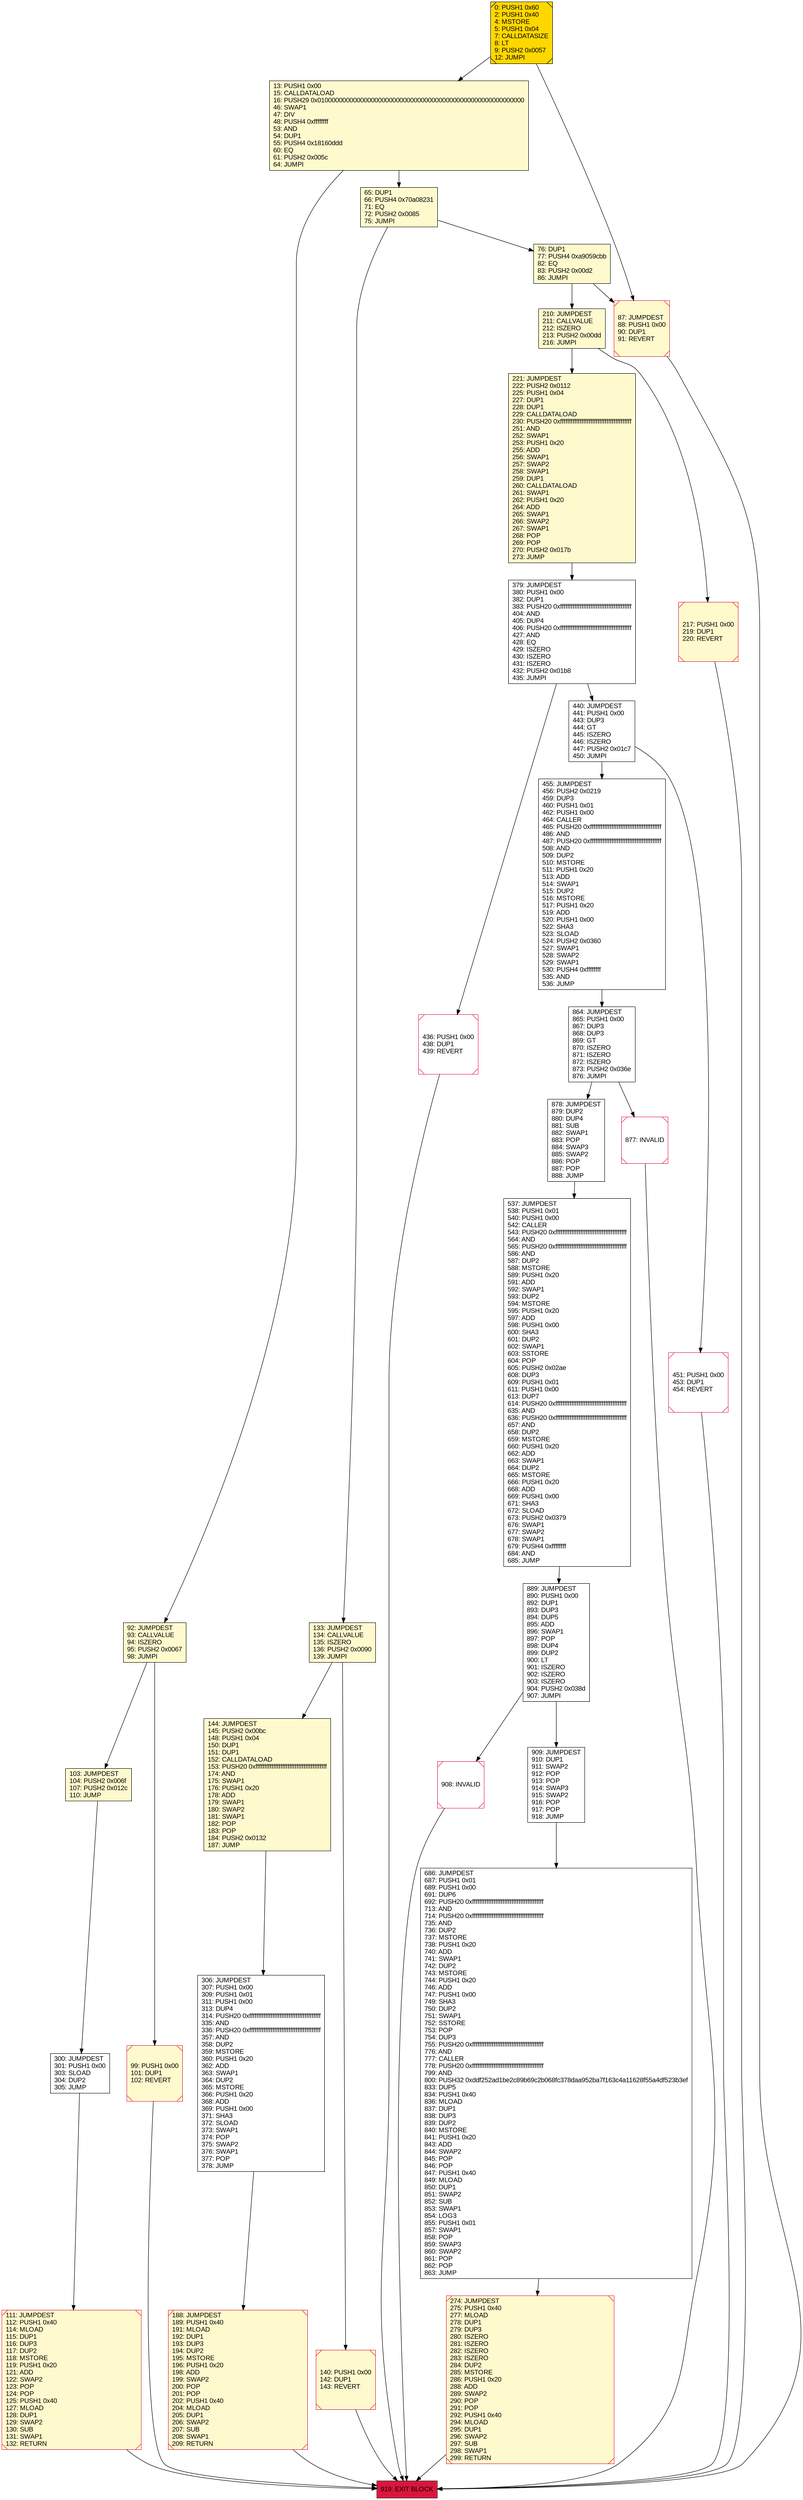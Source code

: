 digraph G {
bgcolor=transparent rankdir=UD;
node [shape=box style=filled color=black fillcolor=white fontname=arial fontcolor=black];
99 [label="99: PUSH1 0x00\l101: DUP1\l102: REVERT\l" fillcolor=lemonchiffon shape=Msquare color=crimson ];
65 [label="65: DUP1\l66: PUSH4 0x70a08231\l71: EQ\l72: PUSH2 0x0085\l75: JUMPI\l" fillcolor=lemonchiffon ];
686 [label="686: JUMPDEST\l687: PUSH1 0x01\l689: PUSH1 0x00\l691: DUP6\l692: PUSH20 0xffffffffffffffffffffffffffffffffffffffff\l713: AND\l714: PUSH20 0xffffffffffffffffffffffffffffffffffffffff\l735: AND\l736: DUP2\l737: MSTORE\l738: PUSH1 0x20\l740: ADD\l741: SWAP1\l742: DUP2\l743: MSTORE\l744: PUSH1 0x20\l746: ADD\l747: PUSH1 0x00\l749: SHA3\l750: DUP2\l751: SWAP1\l752: SSTORE\l753: POP\l754: DUP3\l755: PUSH20 0xffffffffffffffffffffffffffffffffffffffff\l776: AND\l777: CALLER\l778: PUSH20 0xffffffffffffffffffffffffffffffffffffffff\l799: AND\l800: PUSH32 0xddf252ad1be2c89b69c2b068fc378daa952ba7f163c4a11628f55a4df523b3ef\l833: DUP5\l834: PUSH1 0x40\l836: MLOAD\l837: DUP1\l838: DUP3\l839: DUP2\l840: MSTORE\l841: PUSH1 0x20\l843: ADD\l844: SWAP2\l845: POP\l846: POP\l847: PUSH1 0x40\l849: MLOAD\l850: DUP1\l851: SWAP2\l852: SUB\l853: SWAP1\l854: LOG3\l855: PUSH1 0x01\l857: SWAP1\l858: POP\l859: SWAP3\l860: SWAP2\l861: POP\l862: POP\l863: JUMP\l" ];
210 [label="210: JUMPDEST\l211: CALLVALUE\l212: ISZERO\l213: PUSH2 0x00dd\l216: JUMPI\l" fillcolor=lemonchiffon ];
188 [label="188: JUMPDEST\l189: PUSH1 0x40\l191: MLOAD\l192: DUP1\l193: DUP3\l194: DUP2\l195: MSTORE\l196: PUSH1 0x20\l198: ADD\l199: SWAP2\l200: POP\l201: POP\l202: PUSH1 0x40\l204: MLOAD\l205: DUP1\l206: SWAP2\l207: SUB\l208: SWAP1\l209: RETURN\l" fillcolor=lemonchiffon shape=Msquare color=crimson ];
87 [label="87: JUMPDEST\l88: PUSH1 0x00\l90: DUP1\l91: REVERT\l" fillcolor=lemonchiffon shape=Msquare color=crimson ];
306 [label="306: JUMPDEST\l307: PUSH1 0x00\l309: PUSH1 0x01\l311: PUSH1 0x00\l313: DUP4\l314: PUSH20 0xffffffffffffffffffffffffffffffffffffffff\l335: AND\l336: PUSH20 0xffffffffffffffffffffffffffffffffffffffff\l357: AND\l358: DUP2\l359: MSTORE\l360: PUSH1 0x20\l362: ADD\l363: SWAP1\l364: DUP2\l365: MSTORE\l366: PUSH1 0x20\l368: ADD\l369: PUSH1 0x00\l371: SHA3\l372: SLOAD\l373: SWAP1\l374: POP\l375: SWAP2\l376: SWAP1\l377: POP\l378: JUMP\l" ];
877 [label="877: INVALID\l" shape=Msquare color=crimson ];
436 [label="436: PUSH1 0x00\l438: DUP1\l439: REVERT\l" shape=Msquare color=crimson ];
919 [label="919: EXIT BLOCK\l" fillcolor=crimson ];
878 [label="878: JUMPDEST\l879: DUP2\l880: DUP4\l881: SUB\l882: SWAP1\l883: POP\l884: SWAP3\l885: SWAP2\l886: POP\l887: POP\l888: JUMP\l" ];
144 [label="144: JUMPDEST\l145: PUSH2 0x00bc\l148: PUSH1 0x04\l150: DUP1\l151: DUP1\l152: CALLDATALOAD\l153: PUSH20 0xffffffffffffffffffffffffffffffffffffffff\l174: AND\l175: SWAP1\l176: PUSH1 0x20\l178: ADD\l179: SWAP1\l180: SWAP2\l181: SWAP1\l182: POP\l183: POP\l184: PUSH2 0x0132\l187: JUMP\l" fillcolor=lemonchiffon ];
455 [label="455: JUMPDEST\l456: PUSH2 0x0219\l459: DUP3\l460: PUSH1 0x01\l462: PUSH1 0x00\l464: CALLER\l465: PUSH20 0xffffffffffffffffffffffffffffffffffffffff\l486: AND\l487: PUSH20 0xffffffffffffffffffffffffffffffffffffffff\l508: AND\l509: DUP2\l510: MSTORE\l511: PUSH1 0x20\l513: ADD\l514: SWAP1\l515: DUP2\l516: MSTORE\l517: PUSH1 0x20\l519: ADD\l520: PUSH1 0x00\l522: SHA3\l523: SLOAD\l524: PUSH2 0x0360\l527: SWAP1\l528: SWAP2\l529: SWAP1\l530: PUSH4 0xffffffff\l535: AND\l536: JUMP\l" ];
111 [label="111: JUMPDEST\l112: PUSH1 0x40\l114: MLOAD\l115: DUP1\l116: DUP3\l117: DUP2\l118: MSTORE\l119: PUSH1 0x20\l121: ADD\l122: SWAP2\l123: POP\l124: POP\l125: PUSH1 0x40\l127: MLOAD\l128: DUP1\l129: SWAP2\l130: SUB\l131: SWAP1\l132: RETURN\l" fillcolor=lemonchiffon shape=Msquare color=crimson ];
300 [label="300: JUMPDEST\l301: PUSH1 0x00\l303: SLOAD\l304: DUP2\l305: JUMP\l" ];
133 [label="133: JUMPDEST\l134: CALLVALUE\l135: ISZERO\l136: PUSH2 0x0090\l139: JUMPI\l" fillcolor=lemonchiffon ];
864 [label="864: JUMPDEST\l865: PUSH1 0x00\l867: DUP3\l868: DUP3\l869: GT\l870: ISZERO\l871: ISZERO\l872: ISZERO\l873: PUSH2 0x036e\l876: JUMPI\l" ];
909 [label="909: JUMPDEST\l910: DUP1\l911: SWAP2\l912: POP\l913: POP\l914: SWAP3\l915: SWAP2\l916: POP\l917: POP\l918: JUMP\l" ];
221 [label="221: JUMPDEST\l222: PUSH2 0x0112\l225: PUSH1 0x04\l227: DUP1\l228: DUP1\l229: CALLDATALOAD\l230: PUSH20 0xffffffffffffffffffffffffffffffffffffffff\l251: AND\l252: SWAP1\l253: PUSH1 0x20\l255: ADD\l256: SWAP1\l257: SWAP2\l258: SWAP1\l259: DUP1\l260: CALLDATALOAD\l261: SWAP1\l262: PUSH1 0x20\l264: ADD\l265: SWAP1\l266: SWAP2\l267: SWAP1\l268: POP\l269: POP\l270: PUSH2 0x017b\l273: JUMP\l" fillcolor=lemonchiffon ];
451 [label="451: PUSH1 0x00\l453: DUP1\l454: REVERT\l" shape=Msquare color=crimson ];
103 [label="103: JUMPDEST\l104: PUSH2 0x006f\l107: PUSH2 0x012c\l110: JUMP\l" fillcolor=lemonchiffon ];
537 [label="537: JUMPDEST\l538: PUSH1 0x01\l540: PUSH1 0x00\l542: CALLER\l543: PUSH20 0xffffffffffffffffffffffffffffffffffffffff\l564: AND\l565: PUSH20 0xffffffffffffffffffffffffffffffffffffffff\l586: AND\l587: DUP2\l588: MSTORE\l589: PUSH1 0x20\l591: ADD\l592: SWAP1\l593: DUP2\l594: MSTORE\l595: PUSH1 0x20\l597: ADD\l598: PUSH1 0x00\l600: SHA3\l601: DUP2\l602: SWAP1\l603: SSTORE\l604: POP\l605: PUSH2 0x02ae\l608: DUP3\l609: PUSH1 0x01\l611: PUSH1 0x00\l613: DUP7\l614: PUSH20 0xffffffffffffffffffffffffffffffffffffffff\l635: AND\l636: PUSH20 0xffffffffffffffffffffffffffffffffffffffff\l657: AND\l658: DUP2\l659: MSTORE\l660: PUSH1 0x20\l662: ADD\l663: SWAP1\l664: DUP2\l665: MSTORE\l666: PUSH1 0x20\l668: ADD\l669: PUSH1 0x00\l671: SHA3\l672: SLOAD\l673: PUSH2 0x0379\l676: SWAP1\l677: SWAP2\l678: SWAP1\l679: PUSH4 0xffffffff\l684: AND\l685: JUMP\l" ];
889 [label="889: JUMPDEST\l890: PUSH1 0x00\l892: DUP1\l893: DUP3\l894: DUP5\l895: ADD\l896: SWAP1\l897: POP\l898: DUP4\l899: DUP2\l900: LT\l901: ISZERO\l902: ISZERO\l903: ISZERO\l904: PUSH2 0x038d\l907: JUMPI\l" ];
140 [label="140: PUSH1 0x00\l142: DUP1\l143: REVERT\l" fillcolor=lemonchiffon shape=Msquare color=crimson ];
274 [label="274: JUMPDEST\l275: PUSH1 0x40\l277: MLOAD\l278: DUP1\l279: DUP3\l280: ISZERO\l281: ISZERO\l282: ISZERO\l283: ISZERO\l284: DUP2\l285: MSTORE\l286: PUSH1 0x20\l288: ADD\l289: SWAP2\l290: POP\l291: POP\l292: PUSH1 0x40\l294: MLOAD\l295: DUP1\l296: SWAP2\l297: SUB\l298: SWAP1\l299: RETURN\l" fillcolor=lemonchiffon shape=Msquare color=crimson ];
92 [label="92: JUMPDEST\l93: CALLVALUE\l94: ISZERO\l95: PUSH2 0x0067\l98: JUMPI\l" fillcolor=lemonchiffon ];
379 [label="379: JUMPDEST\l380: PUSH1 0x00\l382: DUP1\l383: PUSH20 0xffffffffffffffffffffffffffffffffffffffff\l404: AND\l405: DUP4\l406: PUSH20 0xffffffffffffffffffffffffffffffffffffffff\l427: AND\l428: EQ\l429: ISZERO\l430: ISZERO\l431: ISZERO\l432: PUSH2 0x01b8\l435: JUMPI\l" ];
0 [label="0: PUSH1 0x60\l2: PUSH1 0x40\l4: MSTORE\l5: PUSH1 0x04\l7: CALLDATASIZE\l8: LT\l9: PUSH2 0x0057\l12: JUMPI\l" fillcolor=lemonchiffon shape=Msquare fillcolor=gold ];
13 [label="13: PUSH1 0x00\l15: CALLDATALOAD\l16: PUSH29 0x0100000000000000000000000000000000000000000000000000000000\l46: SWAP1\l47: DIV\l48: PUSH4 0xffffffff\l53: AND\l54: DUP1\l55: PUSH4 0x18160ddd\l60: EQ\l61: PUSH2 0x005c\l64: JUMPI\l" fillcolor=lemonchiffon ];
908 [label="908: INVALID\l" shape=Msquare color=crimson ];
217 [label="217: PUSH1 0x00\l219: DUP1\l220: REVERT\l" fillcolor=lemonchiffon shape=Msquare color=crimson ];
76 [label="76: DUP1\l77: PUSH4 0xa9059cbb\l82: EQ\l83: PUSH2 0x00d2\l86: JUMPI\l" fillcolor=lemonchiffon ];
440 [label="440: JUMPDEST\l441: PUSH1 0x00\l443: DUP3\l444: GT\l445: ISZERO\l446: ISZERO\l447: PUSH2 0x01c7\l450: JUMPI\l" ];
0 -> 13;
300 -> 111;
436 -> 919;
13 -> 92;
133 -> 144;
87 -> 919;
877 -> 919;
144 -> 306;
889 -> 909;
111 -> 919;
537 -> 889;
379 -> 440;
221 -> 379;
92 -> 103;
99 -> 919;
188 -> 919;
889 -> 908;
65 -> 133;
306 -> 188;
440 -> 451;
0 -> 87;
909 -> 686;
908 -> 919;
440 -> 455;
379 -> 436;
76 -> 87;
686 -> 274;
210 -> 221;
217 -> 919;
13 -> 65;
878 -> 537;
92 -> 99;
864 -> 877;
133 -> 140;
210 -> 217;
76 -> 210;
451 -> 919;
864 -> 878;
103 -> 300;
274 -> 919;
65 -> 76;
140 -> 919;
455 -> 864;
}